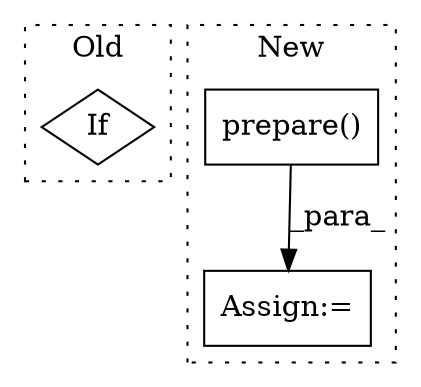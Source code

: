 digraph G {
subgraph cluster0 {
1 [label="If" a="96" s="4703" l="3" shape="diamond"];
label = "Old";
style="dotted";
}
subgraph cluster1 {
2 [label="prepare()" a="75" s="4818,4900" l="37,14" shape="box"];
3 [label="Assign:=" a="68" s="4774" l="44" shape="box"];
label = "New";
style="dotted";
}
2 -> 3 [label="_para_"];
}
